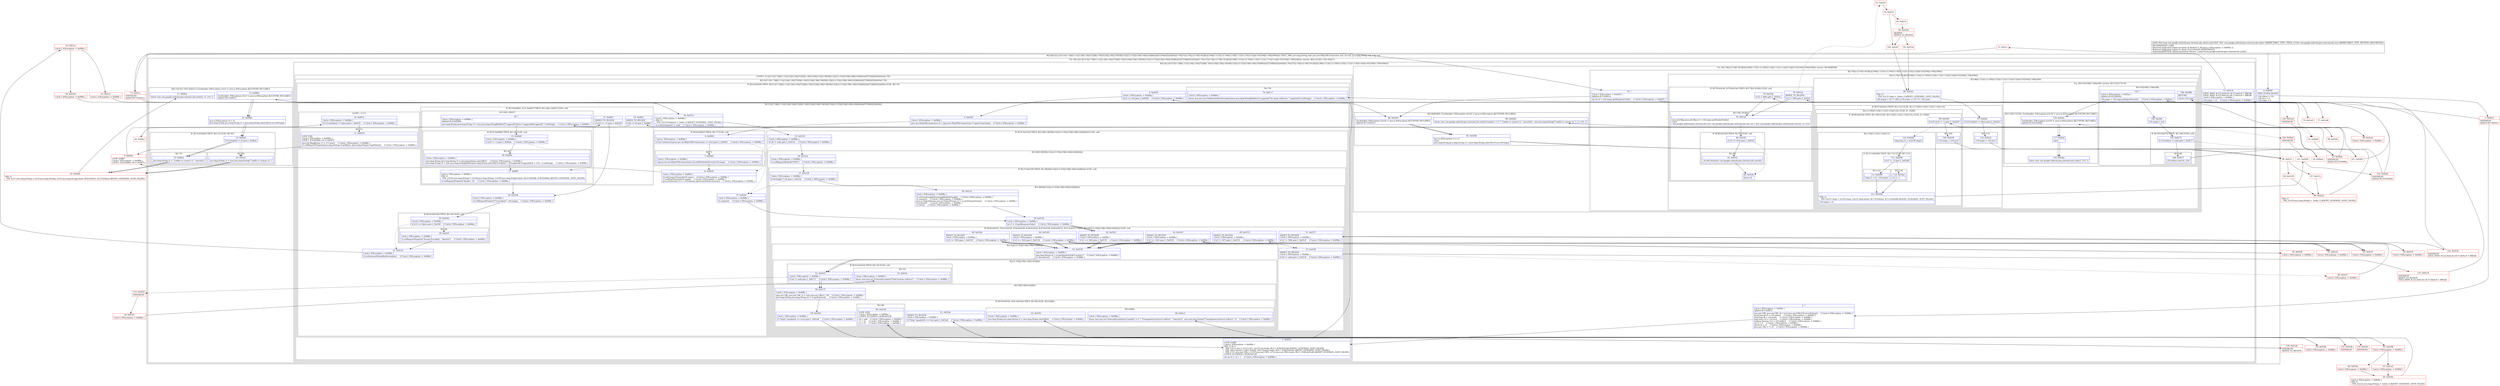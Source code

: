 digraph "CFG forcom.google.android.gms.internal.ads.zzbew.zza(Lcom\/google\/android\/gms\/internal\/ads\/zzry;)J" {
subgraph cluster_Region_1712617017 {
label = "R(2:0|(4:2|(2:3|(15:5|(1:7)|8|(1:11)|(3:24|(1:26)|27)|28|(1:30)|31|34|(2:36|(3:38|39|(2:52|(2:(1:55)|(2:58|(1:68)(2:62|66))))))|57|39|(0)|52|(0)(0))(1:70))|71|(2:74|(2:(3:79|(1:81)|82)|(3:96|(1:115)(1:(1:100)(3:110|(1:112)(1:114)|113))|(4:103|104|(1:106)|108)))))) | DECL_VAR: java.lang.String null, java.net.HttpURLConnection null, int null, java.lang.String null, long null\l";
node [shape=record,color=blue];
Node_0 [shape=record,label="{0\:\ 0x0000|MTH_ENTER_BLOCK\l|r18.zzbmo = r19\lr18.zzce = 0\lr18.zzapy = 0\l}"];
subgraph cluster_TryCatchRegion_1451976953 {
label = "Try: R(4:2|(2:3|(15:5|(1:7)|8|(1:11)|(3:24|(1:26)|27)|28|(1:30)|31|34|(2:36|(3:38|39|(2:52|(2:(1:55)|(2:58|(1:68)(2:62|66))))))|57|39|(0)|52|(0)(0))(1:70))|71|(2:74|(2:(3:79|(1:81)|82)|(3:96|(1:115)(1:(1:100)(3:110|(1:112)(1:114)|113))|(4:103|104|(1:106)|108))))) catches: R(4:12|13|(1:15)(1:83)|17)";
node [shape=record,color=blue];
subgraph cluster_Region_1827961159 {
label = "R(4:2|(2:3|(15:5|(1:7)|8|(1:11)|(3:24|(1:26)|27)|28|(1:30)|31|34|(2:36|(3:38|39|(2:52|(2:(1:55)|(2:58|(1:68)(2:62|66))))))|57|39|(0)|52|(0)(0))(1:70))|71|(2:74|(2:(3:79|(1:81)|82)|(3:96|(1:115)(1:(1:100)(3:110|(1:112)(1:114)|113))|(4:103|104|(1:106)|108)))))";
node [shape=record,color=blue];
Node_2 [shape=record,label="{2\:\ ?|Catch:\{ IOException \-\> 0x008a \}\lSplitter:B:1:0x0012\l|java.net.URL java.net.URL r4 = new java.net.URL(r19.uri.toString())     \/\/ Catch:\{ IOException \-\> 0x008a \}\lbyte[] byte[] r3 = r19.zzbmd     \/\/ Catch:\{ IOException \-\> 0x008a \}\llong long r8 = r19.zzahv     \/\/ Catch:\{ IOException \-\> 0x008a \}\llong long r10 = r19.zzcd     \/\/ Catch:\{ IOException \-\> 0x008a \}\lboolean boolean r12 = r19.zzbk(1)     \/\/ Catch:\{ IOException \-\> 0x008a \}\lint r2 = 0     \/\/ Catch:\{ IOException \-\> 0x008a \}\lbyte[] r6 = r3     \/\/ Catch:\{ IOException \-\> 0x008a \}\ljava.net.URL r7 = r4     \/\/ Catch:\{ IOException \-\> 0x008a \}\l}"];
subgraph cluster_LoopRegion_228921146 {
label = "LOOP:0: (2:3|(15:5|(1:7)|8|(1:11)|(3:24|(1:26)|27)|28|(1:30)|31|34|(2:36|(3:38|39|(2:52|(2:(1:55)|(2:58|(1:68)(2:62|66))))))|57|39|(0)|52|(0)(0))(1:70))";
node [shape=record,color=blue];
subgraph cluster_Region_107812066 {
label = "R(2:3|(15:5|(1:7)|8|(1:11)|(3:24|(1:26)|27)|28|(1:30)|31|34|(2:36|(3:38|39|(2:52|(2:(1:55)|(2:58|(1:68)(2:62|66))))))|57|39|(0)|52|(0)(0))(1:70))";
node [shape=record,color=blue];
Node_3 [shape=record,label="{3\:\ 0x0035|LOOP_START\lCatch:\{ IOException \-\> 0x008a \}\lPHI: r2 r6 r7 \l  PHI: (r2v13 int) = (r2v12 int), (r2v19 int) binds: [B:2:?, B:68:0x01a8] A[DONT_GENERATE, DONT_INLINE]\l  PHI: (r6v2 byte[]) = (r6v1 byte[]), (r6v5 byte[]) binds: [B:2:?, B:68:0x01a8] A[DONT_GENERATE, DONT_INLINE]\l  PHI: (r7v1 java.net.URL) = (r7v0 java.net.URL), (r7v2 java.net.URL) binds: [B:2:?, B:68:0x01a8] A[DONT_GENERATE, DONT_INLINE]\lLOOP:0: B:3:0x0035\-\>B:68:0x01a8\l|int int r5 = r2 + 1     \/\/ Catch:\{ IOException \-\> 0x008a \}\l}"];
subgraph cluster_IfRegion_363331982 {
label = "IF [B:4:0x0039] THEN: R(15:5|(1:7)|8|(1:11)|(3:24|(1:26)|27)|28|(1:30)|31|34|(2:36|(3:38|39|(2:52|(2:(1:55)|(2:58|(1:68)(2:62|66))))))|57|39|(0)|52|(0)(0)) ELSE: R(1:70)";
node [shape=record,color=blue];
Node_4 [shape=record,label="{4\:\ 0x0039|Catch:\{ IOException \-\> 0x008a \}\l|if (r2 \<= 20) goto L_0x003b     \/\/ Catch:\{ IOException \-\> 0x008a \}\l}"];
subgraph cluster_Region_1679779601 {
label = "R(15:5|(1:7)|8|(1:11)|(3:24|(1:26)|27)|28|(1:30)|31|34|(2:36|(3:38|39|(2:52|(2:(1:55)|(2:58|(1:68)(2:62|66))))))|57|39|(0)|52|(0)(0))";
node [shape=record,color=blue];
Node_5 [shape=record,label="{5\:\ 0x003b|Catch:\{ IOException \-\> 0x008a \}\l|java.net.HttpURLConnection r2 = (java.net.HttpURLConnection) r7.openConnection()     \/\/ Catch:\{ IOException \-\> 0x008a \}\l}"];
subgraph cluster_IfRegion_983341529 {
label = "IF [B:6:0x0043] THEN: R(1:7) ELSE: null";
node [shape=record,color=blue];
Node_6 [shape=record,label="{6\:\ 0x0043|Catch:\{ IOException \-\> 0x008a \}\l|if ((r2 instanceof javax.net.ssl.HttpsURLConnection) == true) goto L_0x0045     \/\/ Catch:\{ IOException \-\> 0x008a \}\l}"];
subgraph cluster_Region_532931571 {
label = "R(1:7)";
node [shape=record,color=blue];
Node_7 [shape=record,label="{7\:\ 0x0045|Catch:\{ IOException \-\> 0x008a \}\l|((javax.net.ssl.HttpsURLConnection) r2).setSSLSocketFactory(r18.zzegn)     \/\/ Catch:\{ IOException \-\> 0x008a \}\l}"];
}
}
Node_8 [shape=record,label="{8\:\ 0x0050|Catch:\{ IOException \-\> 0x008a \}\l|r2.setConnectTimeout(r18.zzapo)     \/\/ Catch:\{ IOException \-\> 0x008a \}\lr2.setReadTimeout(r18.zzapp)     \/\/ Catch:\{ IOException \-\> 0x008a \}\ljava.util.Iterator r13 = r18.zzbmm.zzjw().entrySet().iterator()     \/\/ Catch:\{ IOException \-\> 0x008a \}\l}"];
subgraph cluster_LoopRegion_840913684 {
label = "LOOP:1: (1:11)";
node [shape=record,color=blue];
Node_10 [shape=record,label="{10\:\ 0x0072|Catch:\{ IOException \-\> 0x008a \}\l|if (r13.hasNext() != false) goto L_0x0074     \/\/ Catch:\{ IOException \-\> 0x008a \}\l}"];
subgraph cluster_Region_398567462 {
label = "R(1:11)";
node [shape=record,color=blue];
Node_11 [shape=record,label="{11\:\ 0x0074|LOOP_END\lCatch:\{ IOException \-\> 0x008a \}\lLOOP:1: B:9:0x006e\-\>B:11:0x0074\l|java.util.Map$Entry r3 = r13.next()     \/\/ Catch:\{ IOException \-\> 0x008a \}\lr2.setRequestProperty((java.lang.String) r3.getKey(), (java.lang.String) r3.getValue())     \/\/ Catch:\{ IOException \-\> 0x008a \}\l}"];
}
}
subgraph cluster_IfRegion_538440441 {
label = "IF [B:19:0x00b1, B:21:0x00b7] THEN: R(3:24|(1:26)|27) ELSE: null";
node [shape=record,color=blue];
Node_19 [shape=record,label="{19\:\ 0x00b1|ADDED_TO_REGION\l|if (r8 == 0) goto L_0x00b3\l}"];
Node_21 [shape=record,label="{21\:\ 0x00b7|ADDED_TO_REGION\l|if (r10 == \-1) goto L_0x0104\l}"];
subgraph cluster_Region_1258006818 {
label = "R(3:24|(1:26)|27)";
node [shape=record,color=blue];
Node_24 [shape=record,label="{24\:\ ?|Catch:\{ IOException \-\> 0x008a \}\lSplitter:B:23:0x00bb\l|java.lang.String java.lang.String r3 = new java.lang.StringBuilder(27).append(\"bytes=\").append(r8).append(\"\-\").toString()     \/\/ Catch:\{ IOException \-\> 0x008a \}\l}"];
subgraph cluster_IfRegion_1506366434 {
label = "IF [B:25:0x00d8] THEN: R(1:26) ELSE: null";
node [shape=record,color=blue];
Node_25 [shape=record,label="{25\:\ 0x00d8|Catch:\{ IOException \-\> 0x008a \}\l|if (r10 != \-1) goto L_0x00da     \/\/ Catch:\{ IOException \-\> 0x008a \}\l}"];
subgraph cluster_Region_381173299 {
label = "R(1:26)";
node [shape=record,color=blue];
Node_26 [shape=record,label="{26\:\ 0x00da|Catch:\{ IOException \-\> 0x008a \}\l|java.lang.String java.lang.String r3 = java.lang.String.valueOf(r3)     \/\/ Catch:\{ IOException \-\> 0x008a \}\ljava.lang.String r3 = new java.lang.StringBuilder(java.lang.String.valueOf(r3).length() + 20).append(r3).append((r8 + r10) \- 1).toString()     \/\/ Catch:\{ IOException \-\> 0x008a \}\l}"];
}
}
Node_27 [shape=record,label="{27\:\ 0x00ff|Catch:\{ IOException \-\> 0x008a \}\lPHI: r3 \l  PHI: (r3v45 java.lang.String) = (r3v44 java.lang.String), (r3v49 java.lang.String) binds: [B:25:0x00d8, B:26:0x00da] A[DONT_GENERATE, DONT_INLINE]\l|r2.setRequestProperty(\"Range\", r3)     \/\/ Catch:\{ IOException \-\> 0x008a \}\l}"];
}
}
Node_28 [shape=record,label="{28\:\ 0x0104|Catch:\{ IOException \-\> 0x008a \}\l|r2.setRequestProperty(\"User\-Agent\", r18.zzapq)     \/\/ Catch:\{ IOException \-\> 0x008a \}\l}"];
subgraph cluster_IfRegion_1188491800 {
label = "IF [B:29:0x010d] THEN: R(1:30) ELSE: null";
node [shape=record,color=blue];
Node_29 [shape=record,label="{29\:\ 0x010d|Catch:\{ IOException \-\> 0x008a \}\l|if (r12 == false) goto L_0x010f     \/\/ Catch:\{ IOException \-\> 0x008a \}\l}"];
subgraph cluster_Region_2002183435 {
label = "R(1:30)";
node [shape=record,color=blue];
Node_30 [shape=record,label="{30\:\ 0x010f|Catch:\{ IOException \-\> 0x008a \}\l|r2.setRequestProperty(\"Accept\-Encoding\", \"identity\")     \/\/ Catch:\{ IOException \-\> 0x008a \}\l}"];
}
}
Node_31 [shape=record,label="{31\:\ 0x0116|Catch:\{ IOException \-\> 0x008a \}\l|r2.setInstanceFollowRedirects(false)     \/\/ Catch:\{ IOException \-\> 0x008a \}\l}"];
Node_34 [shape=record,label="{34\:\ 0x011d|Catch:\{ IOException \-\> 0x008a \}\lPHI: r3 \l  PHI: (r3v19 boolean) =  binds: [] A[DONT_GENERATE, DONT_INLINE]\l|r2.setDoOutput(r6 != null)     \/\/ Catch:\{ IOException \-\> 0x008a \}\l}"];
subgraph cluster_IfRegion_707308530 {
label = "IF [B:35:0x0120] THEN: R(2:36|(3:38|39|(2:52|(2:(1:55)|(2:58|(1:68)(2:62|66)))))) ELSE: null";
node [shape=record,color=blue];
Node_35 [shape=record,label="{35\:\ 0x0120|Catch:\{ IOException \-\> 0x008a \}\l|if (r6 != null) goto L_0x0122     \/\/ Catch:\{ IOException \-\> 0x008a \}\l}"];
subgraph cluster_Region_702212201 {
label = "R(2:36|(3:38|39|(2:52|(2:(1:55)|(2:58|(1:68)(2:62|66))))))";
node [shape=record,color=blue];
Node_36 [shape=record,label="{36\:\ 0x0122|Catch:\{ IOException \-\> 0x008a \}\l|r2.setRequestMethod(\"POST\")     \/\/ Catch:\{ IOException \-\> 0x008a \}\l}"];
subgraph cluster_IfRegion_1150054481 {
label = "IF [B:37:0x0128] THEN: R(3:38|39|(2:52|(2:(1:55)|(2:58|(1:68)(2:62|66))))) ELSE: null";
node [shape=record,color=blue];
Node_37 [shape=record,label="{37\:\ 0x0128|Catch:\{ IOException \-\> 0x008a \}\l|if (r6.length != 0) goto L_0x012a     \/\/ Catch:\{ IOException \-\> 0x008a \}\l}"];
subgraph cluster_Region_301841727 {
label = "R(3:38|39|(2:52|(2:(1:55)|(2:58|(1:68)(2:62|66)))))";
node [shape=record,color=blue];
Node_38 [shape=record,label="{38\:\ 0x012a|Catch:\{ IOException \-\> 0x008a \}\l|r2.setFixedLengthStreamingMode(r6.length)     \/\/ Catch:\{ IOException \-\> 0x008a \}\lr2.connect()     \/\/ Catch:\{ IOException \-\> 0x008a \}\ljava.io.OutputStream java.io.OutputStream r3 = r2.getOutputStream()     \/\/ Catch:\{ IOException \-\> 0x008a \}\lr3.write(r6)     \/\/ Catch:\{ IOException \-\> 0x008a \}\lr3.close()     \/\/ Catch:\{ IOException \-\> 0x008a \}\l}"];
Node_39 [shape=record,label="{39\:\ 0x013b|Catch:\{ IOException \-\> 0x008a \}\l|int r3 = r2.getResponseCode()     \/\/ Catch:\{ IOException \-\> 0x008a \}\l}"];
subgraph cluster_IfRegion_239433726 {
label = "IF [B:40:0x0141, B:42:0x0145, B:44:0x0149, B:46:0x014d, B:47:0x014f, B:49:0x0153, B:51:0x0157] THEN: R(2:52|(2:(1:55)|(2:58|(1:68)(2:62|66)))) ELSE: null";
node [shape=record,color=blue];
Node_40 [shape=record,label="{40\:\ 0x0141|ADDED_TO_REGION\lCatch:\{ IOException \-\> 0x008a \}\l|if (r3 == 300) goto L_0x0159     \/\/ Catch:\{ IOException \-\> 0x008a \}\l}"];
Node_42 [shape=record,label="{42\:\ 0x0145|ADDED_TO_REGION\lCatch:\{ IOException \-\> 0x008a \}\l|if (r3 == 301) goto L_0x0159     \/\/ Catch:\{ IOException \-\> 0x008a \}\l}"];
Node_44 [shape=record,label="{44\:\ 0x0149|ADDED_TO_REGION\lCatch:\{ IOException \-\> 0x008a \}\l|if (r3 == 302) goto L_0x0159     \/\/ Catch:\{ IOException \-\> 0x008a \}\l}"];
Node_46 [shape=record,label="{46\:\ 0x014d|ADDED_TO_REGION\lCatch:\{ IOException \-\> 0x008a \}\l|if (r3 == 303) goto L_0x0159     \/\/ Catch:\{ IOException \-\> 0x008a \}\l}"];
Node_47 [shape=record,label="{47\:\ 0x014f|ADDED_TO_REGION\lCatch:\{ IOException \-\> 0x008a \}\l|if (r6 != null) goto L_0x01c8     \/\/ Catch:\{ IOException \-\> 0x008a \}\l}"];
Node_49 [shape=record,label="{49\:\ 0x0153|ADDED_TO_REGION\lCatch:\{ IOException \-\> 0x008a \}\l|if (r3 != 307) goto L_0x0155     \/\/ Catch:\{ IOException \-\> 0x008a \}\l}"];
Node_51 [shape=record,label="{51\:\ 0x0157|ADDED_TO_REGION\lCatch:\{ IOException \-\> 0x008a \}\l|if (r3 != 308) goto L_0x01c8     \/\/ Catch:\{ IOException \-\> 0x008a \}\l}"];
subgraph cluster_Region_696670938 {
label = "R(2:52|(2:(1:55)|(2:58|(1:68)(2:62|66))))";
node [shape=record,color=blue];
Node_52 [shape=record,label="{52\:\ 0x0159|Catch:\{ IOException \-\> 0x008a \}\l|java.lang.String r4 = r2.getHeaderField(\"Location\")     \/\/ Catch:\{ IOException \-\> 0x008a \}\lr2.disconnect()     \/\/ Catch:\{ IOException \-\> 0x008a \}\l}"];
subgraph cluster_Region_2013220560 {
label = "R(2:(1:55)|(2:58|(1:68)(2:62|66)))";
node [shape=record,color=blue];
subgraph cluster_IfRegion_1940030081 {
label = "IF [B:53:0x0163] THEN: R(1:55) ELSE: null";
node [shape=record,color=blue];
Node_53 [shape=record,label="{53\:\ 0x0163|Catch:\{ IOException \-\> 0x008a \}\l|if (r4 != null) goto L_0x0173     \/\/ Catch:\{ IOException \-\> 0x008a \}\l}"];
subgraph cluster_Region_2059283574 {
label = "R(1:55)";
node [shape=record,color=blue];
Node_55 [shape=record,label="{55\:\ 0x016c|Catch:\{ IOException \-\> 0x008a \}\l|throw new java.net.ProtocolException(\"Null location redirect\")     \/\/ Catch:\{ IOException \-\> 0x008a \}\l}"];
}
}
subgraph cluster_Region_1641884415 {
label = "R(2:58|(1:68)(2:62|66))";
node [shape=record,color=blue];
Node_58 [shape=record,label="{58\:\ 0x0173|Catch:\{ IOException \-\> 0x008a \}\l|java.net.URL java.net.URL r2 = new java.net.URL(r7, r4)     \/\/ Catch:\{ IOException \-\> 0x008a \}\ljava.lang.String java.lang.String r4 = r2.getProtocol()     \/\/ Catch:\{ IOException \-\> 0x008a \}\l}"];
subgraph cluster_IfRegion_370044612 {
label = "IF [B:59:0x0182, B:61:0x018a] THEN: R(1:68) ELSE: R(2:62|66)";
node [shape=record,color=blue];
Node_59 [shape=record,label="{59\:\ 0x0182|Catch:\{ IOException \-\> 0x008a \}\l|if (\"https\".equals(r4) == true) goto L_0x01a8     \/\/ Catch:\{ IOException \-\> 0x008a \}\l}"];
Node_61 [shape=record,label="{61\:\ 0x018a|ADDED_TO_REGION\lCatch:\{ IOException \-\> 0x008a \}\l|if (\"http\".equals(r4) == true) goto L_0x01a8     \/\/ Catch:\{ IOException \-\> 0x008a \}\l}"];
subgraph cluster_Region_1366552921 {
label = "R(1:68)";
node [shape=record,color=blue];
Node_68 [shape=record,label="{68\:\ 0x01a8|LOOP_END\lCatch:\{ IOException \-\> 0x008a \}\lLOOP:0: B:3:0x0035\-\>B:68:0x01a8\l|r6 = null     \/\/ Catch:\{ IOException \-\> 0x008a \}\lr7 = r2     \/\/ Catch:\{ IOException \-\> 0x008a \}\lr2 = r5     \/\/ Catch:\{ IOException \-\> 0x008a \}\l}"];
}
subgraph cluster_Region_1207549366 {
label = "R(2:62|66)";
node [shape=record,color=blue];
Node_62 [shape=record,label="{62\:\ 0x018c|Catch:\{ IOException \-\> 0x008a \}\l|java.lang.String java.lang.String r2 = java.lang.String.valueOf(r4)     \/\/ Catch:\{ IOException \-\> 0x008a \}\l}"];
Node_66 [shape=record,label="{66\:\ 0x01a1|Catch:\{ IOException \-\> 0x008a \}\l|throw new java.net.ProtocolException(r2.length() != 0 ? \"Unsupported protocol redirect: \".concat(r2) : new java.lang.String(\"Unsupported protocol redirect: \"))     \/\/ Catch:\{ IOException \-\> 0x008a \}\l}"];
}
}
}
}
}
}
}
}
}
}
Node_57 [shape=record,label="{57\:\ 0x016f|Catch:\{ IOException \-\> 0x008a \}\l|r2.connect()     \/\/ Catch:\{ IOException \-\> 0x008a \}\l}"];
Node_39 [shape=record,label="{39\:\ 0x013b|Catch:\{ IOException \-\> 0x008a \}\l|int r3 = r2.getResponseCode()     \/\/ Catch:\{ IOException \-\> 0x008a \}\l}"];
subgraph cluster_IfRegion_857491284 {
label = "IF [B:40:0x0141, B:42:0x0145, B:44:0x0149, B:46:0x014d] THEN: R(0) ELSE: null";
node [shape=record,color=blue];
Node_40 [shape=record,label="{40\:\ 0x0141|ADDED_TO_REGION\lCatch:\{ IOException \-\> 0x008a \}\l|if (r3 == 300) goto L_0x0159     \/\/ Catch:\{ IOException \-\> 0x008a \}\l}"];
Node_42 [shape=record,label="{42\:\ 0x0145|ADDED_TO_REGION\lCatch:\{ IOException \-\> 0x008a \}\l|if (r3 == 301) goto L_0x0159     \/\/ Catch:\{ IOException \-\> 0x008a \}\l}"];
Node_44 [shape=record,label="{44\:\ 0x0149|ADDED_TO_REGION\lCatch:\{ IOException \-\> 0x008a \}\l|if (r3 == 302) goto L_0x0159     \/\/ Catch:\{ IOException \-\> 0x008a \}\l}"];
Node_46 [shape=record,label="{46\:\ 0x014d|ADDED_TO_REGION\lCatch:\{ IOException \-\> 0x008a \}\l|if (r3 == 303) goto L_0x0159     \/\/ Catch:\{ IOException \-\> 0x008a \}\l}"];
subgraph cluster_Region_1606889668 {
label = "R(0)";
node [shape=record,color=blue];
}
}
Node_52 [shape=record,label="{52\:\ 0x0159|Catch:\{ IOException \-\> 0x008a \}\l|java.lang.String r4 = r2.getHeaderField(\"Location\")     \/\/ Catch:\{ IOException \-\> 0x008a \}\lr2.disconnect()     \/\/ Catch:\{ IOException \-\> 0x008a \}\l}"];
subgraph cluster_IfRegion_222668092 {
label = "IF [B:53:0x0163] THEN: R(0) ELSE: R(0)";
node [shape=record,color=blue];
Node_53 [shape=record,label="{53\:\ 0x0163|Catch:\{ IOException \-\> 0x008a \}\l|if (r4 != null) goto L_0x0173     \/\/ Catch:\{ IOException \-\> 0x008a \}\l}"];
subgraph cluster_Region_394809307 {
label = "R(0)";
node [shape=record,color=blue];
}
subgraph cluster_Region_445389364 {
label = "R(0)";
node [shape=record,color=blue];
}
}
}
subgraph cluster_Region_1182060653 {
label = "R(1:70)";
node [shape=record,color=blue];
Node_70 [shape=record,label="{70\:\ 0x01c7|Catch:\{ IOException \-\> 0x008a \}\l|throw new java.net.NoRouteToHostException(new java.lang.StringBuilder(31).append(\"Too many redirects: \").append(r5).toString())     \/\/ Catch:\{ IOException \-\> 0x008a \}\l}"];
}
}
}
}
Node_71 [shape=record,label="{71\:\ 0x01c8|EDGE_INSN: B:121:0x01c8\-\>B:71:0x01c8 ?: BREAK  \lEDGE_INSN: B:122:0x01c8\-\>B:71:0x01c8 ?: BREAK  \lCatch:\{ IOException \-\> 0x008a \}\l|r18.zzapu = r2     \/\/ Catch:\{ IOException \-\> 0x008a \}\l}"];
subgraph cluster_TryCatchRegion_291133583 {
label = "Try: R(2:74|(2:(3:79|(1:81)|82)|(3:96|(1:115)(1:(1:100)(3:110|(1:112)(1:114)|113))|(4:103|104|(1:106)|108)))) catches: R(3:84|85|89)";
node [shape=record,color=blue];
subgraph cluster_Region_6599726 {
label = "R(2:74|(2:(3:79|(1:81)|82)|(3:96|(1:115)(1:(1:100)(3:110|(1:112)(1:114)|113))|(4:103|104|(1:106)|108))))";
node [shape=record,color=blue];
Node_74 [shape=record,label="{74\:\ ?|Catch:\{ IOException \-\> 0x0203 \}\lSplitter:B:73:0x01ce\l|int int r2 = r18.zzapu.getResponseCode()     \/\/ Catch:\{ IOException \-\> 0x0203 \}\l}"];
subgraph cluster_Region_2004683632 {
label = "R(2:(3:79|(1:81)|82)|(3:96|(1:115)(1:(1:100)(3:110|(1:112)(1:114)|113))|(4:103|104|(1:106)|108)))";
node [shape=record,color=blue];
subgraph cluster_IfRegion_1710850728 {
label = "IF [B:76:0x01d6, B:78:0x01da] THEN: R(3:79|(1:81)|82) ELSE: null";
node [shape=record,color=blue];
Node_76 [shape=record,label="{76\:\ 0x01d6|if (r2 \< 200) goto L_0x01dc\l}"];
Node_78 [shape=record,label="{78\:\ 0x01da|ADDED_TO_REGION\l|if (r2 \> 299) goto L_0x01dc\l}"];
subgraph cluster_Region_1869055916 {
label = "R(3:79|(1:81)|82)";
node [shape=record,color=blue];
Node_79 [shape=record,label="{79\:\ 0x01dc|java.util.Map java.util.Map r3 = r18.zzapu.getHeaderFields()\lzzjv()\lcom.google.android.gms.internal.ads.zzsc com.google.android.gms.internal.ads.zzsc r4 = new com.google.android.gms.internal.ads.zzsc(r2, r3, r19)\l}"];
subgraph cluster_IfRegion_190968219 {
label = "IF [B:80:0x01f0] THEN: R(1:81) ELSE: null";
node [shape=record,color=blue];
Node_80 [shape=record,label="{80\:\ 0x01f0|if (r2 == 416) goto L_0x01f2\l}"];
subgraph cluster_Region_121952935 {
label = "R(1:81)";
node [shape=record,color=blue];
Node_81 [shape=record,label="{81\:\ 0x01f2|r4.initCause(new com.google.android.gms.internal.ads.zzrx(0))\l}"];
}
}
Node_82 [shape=record,label="{82\:\ 0x01fb|throw r4\l}"];
}
}
subgraph cluster_Region_780263709 {
label = "R(3:96|(1:115)(1:(1:100)(3:110|(1:112)(1:114)|113))|(4:103|104|(1:106)|108))";
node [shape=record,color=blue];
Node_96 [shape=record,label="{96\:\ 0x0241|PHI: r2 \l  PHI: (r2v35 long) =  binds: [] A[DONT_GENERATE, DONT_INLINE]\l|r18.zzapw = (r2 != 200 \|\| r19.zzahv == 0) ? 0 : r19.zzahv\l}"];
subgraph cluster_IfRegion_576611539 {
label = "IF [B:97:0x024c] THEN: R(1:115) ELSE: R(1:(1:100)(3:110|(1:112)(1:114)|113))";
node [shape=record,color=blue];
Node_97 [shape=record,label="{97\:\ 0x024c|if (r19.zzbk(1) != false) goto L_0x02a5\l}"];
subgraph cluster_Region_1484363542 {
label = "R(1:115)";
node [shape=record,color=blue];
Node_115 [shape=record,label="{115\:\ 0x02a5|r18.zzapx = r19.zzcd\l}"];
}
subgraph cluster_Region_455357110 {
label = "R(1:(1:100)(3:110|(1:112)(1:114)|113)) | ELSE_IF_CHAIN\l";
node [shape=record,color=blue];
subgraph cluster_IfRegion_77437993 {
label = "IF [B:99:0x0256] THEN: R(1:100) ELSE: R(3:110|(1:112)(1:114)|113) | ELSE_IF_CHAIN\l";
node [shape=record,color=blue];
Node_99 [shape=record,label="{99\:\ 0x0256|if (r19.zzcd != \-1) goto L_0x0258\l}"];
subgraph cluster_Region_1437862037 {
label = "R(1:100)";
node [shape=record,color=blue];
Node_100 [shape=record,label="{100\:\ 0x0258|r18.zzapx = r19.zzcd\l}"];
}
subgraph cluster_Region_1414362884 {
label = "R(3:110|(1:112)(1:114)|113)";
node [shape=record,color=blue];
Node_110 [shape=record,label="{110\:\ 0x028a|long long r2 = zzc(r18.zzapu)\l}"];
subgraph cluster_IfRegion_1344579903 {
label = "IF [B:111:0x0296] THEN: R(1:112) ELSE: R(1:114)";
node [shape=record,color=blue];
Node_111 [shape=record,label="{111\:\ 0x0296|if (r2 != \-1) goto L_0x0298\l}"];
subgraph cluster_Region_1896620847 {
label = "R(1:112)";
node [shape=record,color=blue];
Node_112 [shape=record,label="{112\:\ 0x0298|long r2 = r2 \- r18.zzapw\l}"];
}
subgraph cluster_Region_1346129483 {
label = "R(1:114)";
node [shape=record,color=blue];
Node_114 [shape=record,label="{114\:\ 0x02a2|r2 = \-1\l}"];
}
}
Node_113 [shape=record,label="{113\:\ 0x029d|PHI: r2 \l  PHI: (r2v51 long) = (r2v50 long), (r2v52 long) binds: [B:114:0x02a2, B:112:0x0298] A[DONT_GENERATE, DONT_INLINE]\l|r18.zzapx = r2\l}"];
}
}
}
}
subgraph cluster_TryCatchRegion_1096938514 {
label = "Try: R(4:103|104|(1:106)|108) catches: R(3:116|117|118)";
node [shape=record,color=blue];
subgraph cluster_Region_2078990090 {
label = "R(4:103|104|(1:106)|108)";
node [shape=record,color=blue];
Node_103 [shape=record,label="{103\:\ ?|Catch:\{ IOException \-\> 0x02ae \}\lSplitter:B:102:0x0262\l|r18.zzapv = r18.zzapu.getInputStream()     \/\/ Catch:\{ IOException \-\> 0x02ae \}\l}"];
Node_104 [shape=record,label="{104\:\ 0x026c|r18.zzapd = true\l}"];
subgraph cluster_IfRegion_335440010 {
label = "IF [B:105:0x0275] THEN: R(1:106) ELSE: null";
node [shape=record,color=blue];
Node_105 [shape=record,label="{105\:\ 0x0275|if (r18.zzbmn != null) goto L_0x0277\l}"];
subgraph cluster_Region_1719347904 {
label = "R(1:106)";
node [shape=record,color=blue];
Node_106 [shape=record,label="{106\:\ 0x0277|r18.zzbmn.zza(r18, r19)\l}"];
}
}
Node_108 [shape=record,label="{108\:\ 0x0286|RETURN\l|return r18.zzapx\l}"];
}
subgraph cluster_Region_678728569 {
label = "R(3:116|117|118) | ExcHandler: IOException (r2v39 'e' java.io.IOException A[CUSTOM_DECLARE])\l";
node [shape=record,color=blue];
Node_116 [shape=record,label="{116\:\ 0x02ae|ExcHandler: IOException (r2v39 'e' java.io.IOException A[CUSTOM_DECLARE])\lSplitter:B:102:0x0262\l}"];
Node_117 [shape=record,label="{117\:\ 0x02af|zzjv()\l}"];
Node_118 [shape=record,label="{118\:\ 0x02ba|throw new com.google.android.gms.internal.ads.zzsb(r2, r19, 1)\l}"];
}
}
}
}
}
subgraph cluster_Region_547916098 {
label = "R(3:84|85|89) | ExcHandler: IOException (r2v24 'e' java.io.IOException A[CUSTOM_DECLARE])\l";
node [shape=record,color=blue];
Node_84 [shape=record,label="{84\:\ 0x0203|ExcHandler: IOException (r2v24 'e' java.io.IOException A[CUSTOM_DECLARE])\lSplitter:B:73:0x01ce\l}"];
Node_85 [shape=record,label="{85\:\ 0x0204|java.io.IOException r3 = r2\lzzjv()\ljava.lang.String java.lang.String r2 = java.lang.String.valueOf(r19.uri.toString())\l}"];
Node_89 [shape=record,label="{89\:\ 0x0228|throw new com.google.android.gms.internal.ads.zzsb(r2.length() != 0 ? \"Unable to connect to \".concat(r2) : new java.lang.String(\"Unable to connect to \"), r3, r19, 1)\l}"];
}
}
}
subgraph cluster_Region_1991877862 {
label = "R(4:12|13|(1:15)(1:83)|17) | ExcHandler: IOException (r2v2 'e' java.io.IOException A[CUSTOM_DECLARE])\l";
node [shape=record,color=blue];
Node_12 [shape=record,label="{12\:\ 0x008a|ExcHandler: IOException (r2v2 'e' java.io.IOException A[CUSTOM_DECLARE])\lSplitter:B:1:0x0012\l}"];
Node_13 [shape=record,label="{13\:\ 0x008b|java.io.IOException r3 = r2\ljava.lang.String java.lang.String r2 = java.lang.String.valueOf(r19.uri.toString())\l}"];
subgraph cluster_IfRegion_1470329241 {
label = "IF [B:14:0x00a0] THEN: R(1:15) ELSE: R(1:83)";
node [shape=record,color=blue];
Node_14 [shape=record,label="{14\:\ 0x00a0|if (r2.length() != 0) goto L_0x00a2\l}"];
subgraph cluster_Region_952785280 {
label = "R(1:15)";
node [shape=record,color=blue];
Node_15 [shape=record,label="{15\:\ 0x00a2|java.lang.String r2 = \"Unable to connect to \".concat(r2)\l}"];
}
subgraph cluster_Region_1464953311 {
label = "R(1:83)";
node [shape=record,color=blue];
Node_83 [shape=record,label="{83\:\ 0x01fc|java.lang.String r2 = new java.lang.String(\"Unable to connect to \")\l}"];
}
}
Node_17 [shape=record,label="{17\:\ 0x00ac|throw new com.google.android.gms.internal.ads.zzsb(r2, r3, r19, 1)\l}"];
}
}
}
subgraph cluster_Region_1991877862 {
label = "R(4:12|13|(1:15)(1:83)|17) | ExcHandler: IOException (r2v2 'e' java.io.IOException A[CUSTOM_DECLARE])\l";
node [shape=record,color=blue];
Node_12 [shape=record,label="{12\:\ 0x008a|ExcHandler: IOException (r2v2 'e' java.io.IOException A[CUSTOM_DECLARE])\lSplitter:B:1:0x0012\l}"];
Node_13 [shape=record,label="{13\:\ 0x008b|java.io.IOException r3 = r2\ljava.lang.String java.lang.String r2 = java.lang.String.valueOf(r19.uri.toString())\l}"];
subgraph cluster_IfRegion_1470329241 {
label = "IF [B:14:0x00a0] THEN: R(1:15) ELSE: R(1:83)";
node [shape=record,color=blue];
Node_14 [shape=record,label="{14\:\ 0x00a0|if (r2.length() != 0) goto L_0x00a2\l}"];
subgraph cluster_Region_952785280 {
label = "R(1:15)";
node [shape=record,color=blue];
Node_15 [shape=record,label="{15\:\ 0x00a2|java.lang.String r2 = \"Unable to connect to \".concat(r2)\l}"];
}
subgraph cluster_Region_1464953311 {
label = "R(1:83)";
node [shape=record,color=blue];
Node_83 [shape=record,label="{83\:\ 0x01fc|java.lang.String r2 = new java.lang.String(\"Unable to connect to \")\l}"];
}
}
Node_17 [shape=record,label="{17\:\ 0x00ac|throw new com.google.android.gms.internal.ads.zzsb(r2, r3, r19, 1)\l}"];
}
subgraph cluster_Region_547916098 {
label = "R(3:84|85|89) | ExcHandler: IOException (r2v24 'e' java.io.IOException A[CUSTOM_DECLARE])\l";
node [shape=record,color=blue];
Node_84 [shape=record,label="{84\:\ 0x0203|ExcHandler: IOException (r2v24 'e' java.io.IOException A[CUSTOM_DECLARE])\lSplitter:B:73:0x01ce\l}"];
Node_85 [shape=record,label="{85\:\ 0x0204|java.io.IOException r3 = r2\lzzjv()\ljava.lang.String java.lang.String r2 = java.lang.String.valueOf(r19.uri.toString())\l}"];
Node_89 [shape=record,label="{89\:\ 0x0228|throw new com.google.android.gms.internal.ads.zzsb(r2.length() != 0 ? \"Unable to connect to \".concat(r2) : new java.lang.String(\"Unable to connect to \"), r3, r19, 1)\l}"];
}
subgraph cluster_Region_678728569 {
label = "R(3:116|117|118) | ExcHandler: IOException (r2v39 'e' java.io.IOException A[CUSTOM_DECLARE])\l";
node [shape=record,color=blue];
Node_116 [shape=record,label="{116\:\ 0x02ae|ExcHandler: IOException (r2v39 'e' java.io.IOException A[CUSTOM_DECLARE])\lSplitter:B:102:0x0262\l}"];
Node_117 [shape=record,label="{117\:\ 0x02af|zzjv()\l}"];
Node_118 [shape=record,label="{118\:\ 0x02ba|throw new com.google.android.gms.internal.ads.zzsb(r2, r19, 1)\l}"];
}
Node_1 [shape=record,color=red,label="{1\:\ 0x0012|SYNTHETIC\lSplitter:B:1:0x0012\l}"];
Node_9 [shape=record,color=red,label="{9\:\ 0x006e|LOOP_START\lCatch:\{ IOException \-\> 0x008a \}\lLOOP:1: B:9:0x006e\-\>B:11:0x0074\l}"];
Node_16 [shape=record,color=red,label="{16\:\ 0x00a6|PHI: r2 \l  PHI: (r2v7 java.lang.String) = (r2v6 java.lang.String), (r2v8 java.lang.String) binds: [B:83:0x01fc, B:15:0x00a2] A[DONT_GENERATE, DONT_INLINE]\l}"];
Node_18 [shape=record,color=red,label="{18\:\ 0x00ad}"];
Node_20 [shape=record,color=red,label="{20\:\ 0x00b3}"];
Node_22 [shape=record,color=red,label="{22\:\ 0x00b9}"];
Node_23 [shape=record,color=red,label="{23\:\ 0x00bb|SYNTHETIC\lSplitter:B:23:0x00bb\l}"];
Node_32 [shape=record,color=red,label="{32\:\ 0x011a|Catch:\{ IOException \-\> 0x008a \}\l}"];
Node_33 [shape=record,color=red,label="{33\:\ 0x011c|Catch:\{ IOException \-\> 0x008a \}\l}"];
Node_41 [shape=record,color=red,label="{41\:\ 0x0143|Catch:\{ IOException \-\> 0x008a \}\l}"];
Node_43 [shape=record,color=red,label="{43\:\ 0x0147|Catch:\{ IOException \-\> 0x008a \}\l}"];
Node_45 [shape=record,color=red,label="{45\:\ 0x014b|Catch:\{ IOException \-\> 0x008a \}\l}"];
Node_48 [shape=record,color=red,label="{48\:\ 0x0151|Catch:\{ IOException \-\> 0x008a \}\l}"];
Node_50 [shape=record,color=red,label="{50\:\ 0x0155|Catch:\{ IOException \-\> 0x008a \}\l}"];
Node_54 [shape=record,color=red,label="{54\:\ 0x0165|Catch:\{ IOException \-\> 0x008a \}\l}"];
Node_56 [shape=record,color=red,label="{56\:\ 0x016d|Catch:\{ IOException \-\> 0x008a \}\l}"];
Node_60 [shape=record,color=red,label="{60\:\ 0x0184|Catch:\{ IOException \-\> 0x008a \}\l}"];
Node_63 [shape=record,color=red,label="{63\:\ 0x0198|Catch:\{ IOException \-\> 0x008a \}\l}"];
Node_64 [shape=record,color=red,label="{64\:\ 0x019a|Catch:\{ IOException \-\> 0x008a \}\l}"];
Node_65 [shape=record,color=red,label="{65\:\ 0x019e|Catch:\{ IOException \-\> 0x008a \}\lPHI: r2 \l  PHI: (r2v22 java.lang.String) =  binds: [] A[DONT_GENERATE, DONT_INLINE]\l}"];
Node_67 [shape=record,color=red,label="{67\:\ 0x01a2|Catch:\{ IOException \-\> 0x008a \}\l}"];
Node_69 [shape=record,color=red,label="{69\:\ 0x01ad|Catch:\{ IOException \-\> 0x008a \}\l}"];
Node_72 [shape=record,color=red,label="{72\:\ 0x01cc}"];
Node_73 [shape=record,color=red,label="{73\:\ 0x01ce|SYNTHETIC\lSplitter:B:73:0x01ce\l}"];
Node_75 [shape=record,color=red,label="{75\:\ 0x01d3}"];
Node_77 [shape=record,color=red,label="{77\:\ 0x01d8}"];
Node_86 [shape=record,color=red,label="{86\:\ 0x021c}"];
Node_87 [shape=record,color=red,label="{87\:\ 0x021e}"];
Node_88 [shape=record,color=red,label="{88\:\ 0x0222|PHI: r2 \l  PHI: (r2v29 java.lang.String) =  binds: [] A[DONT_GENERATE, DONT_INLINE]\l}"];
Node_90 [shape=record,color=red,label="{90\:\ 0x0229}"];
Node_91 [shape=record,color=red,label="{91\:\ 0x022f}"];
Node_92 [shape=record,color=red,label="{92\:\ 0x0231}"];
Node_93 [shape=record,color=red,label="{93\:\ 0x0233}"];
Node_94 [shape=record,color=red,label="{94\:\ 0x023b|REMOVE\lADDED_TO_REGION\l}"];
Node_95 [shape=record,color=red,label="{95\:\ 0x023d}"];
Node_98 [shape=record,color=red,label="{98\:\ 0x024e}"];
Node_101 [shape=record,color=red,label="{101\:\ 0x0260}"];
Node_102 [shape=record,color=red,label="{102\:\ 0x0262|SYNTHETIC\lSplitter:B:102:0x0262\l}"];
Node_107 [shape=record,color=red,label="{107\:\ 0x0282}"];
Node_109 [shape=record,color=red,label="{109\:\ 0x0287}"];
Node_119 [shape=record,color=red,label="{119\:\ 0x018c|SYNTHETIC\l}"];
Node_120 [shape=record,color=red,label="{120\:\ 0x01ad|SYNTHETIC\l}"];
Node_121 [shape=record,color=red,label="{121\:\ 0x01c8|SYNTHETIC\lADDED_TO_REGION\lEDGE_INSN: B:121:0x01c8\-\>B:71:0x01c8 ?: BREAK  \l}"];
Node_122 [shape=record,color=red,label="{122\:\ 0x01c8|SYNTHETIC\lEDGE_INSN: B:122:0x01c8\-\>B:71:0x01c8 ?: BREAK  \l}"];
Node_123 [shape=record,color=red,label="{123\:\ 0x0165|SYNTHETIC\l}"];
Node_124 [shape=record,color=red,label="{124\:\ 0x01a8|SYNTHETIC\lADDED_TO_REGION\l}"];
Node_125 [shape=record,color=red,label="{125\:\ 0x01a8|SYNTHETIC\l}"];
Node_126 [shape=record,color=red,label="{126\:\ 0x00ad|SYNTHETIC\l}"];
MethodNode[shape=record,label="{public final long com.google.android.gms.internal.ads.zzbew.zza((r18v0 'this' com.google.android.gms.internal.ads.zzbew A[IMMUTABLE_TYPE, THIS]), (r19v0 com.google.android.gms.internal.ads.zzry A[IMMUTABLE_TYPE, METHOD_ARGUMENT]))  | INCONSISTENT_CODE\lRemoved duplicated region for block: B:58:0x0173 A[Catch:\{ IOException \-\> 0x008a \}]\lRemoved duplicated region for block: B:123:0x0165 A[SYNTHETIC]\lAnnotation[SYSTEM, dalvik.annotation.Throws, \{value=[com.google.android.gms.internal.ads.zzsb]\}]\l}"];
MethodNode -> Node_0;
Node_0 -> Node_1;
Node_2 -> Node_3;
Node_3 -> Node_4;
Node_4 -> Node_5;
Node_4 -> Node_120[style=dashed];
Node_5 -> Node_6;
Node_6 -> Node_7;
Node_6 -> Node_8[style=dashed];
Node_7 -> Node_8;
Node_8 -> Node_9;
Node_10 -> Node_11;
Node_10 -> Node_126[style=dashed];
Node_11 -> Node_9;
Node_19 -> Node_20;
Node_19 -> Node_22[style=dashed];
Node_21 -> Node_22[style=dashed];
Node_21 -> Node_28;
Node_24 -> Node_25;
Node_25 -> Node_26;
Node_25 -> Node_27[style=dashed];
Node_26 -> Node_27;
Node_27 -> Node_28;
Node_28 -> Node_29;
Node_29 -> Node_30;
Node_29 -> Node_31[style=dashed];
Node_30 -> Node_31;
Node_31 -> Node_32;
Node_34 -> Node_35;
Node_35 -> Node_36;
Node_35 -> Node_57[style=dashed];
Node_36 -> Node_37;
Node_37 -> Node_38;
Node_37 -> Node_57[style=dashed];
Node_38 -> Node_39;
Node_39 -> Node_40;
Node_40 -> Node_41[style=dashed];
Node_40 -> Node_52;
Node_42 -> Node_43[style=dashed];
Node_42 -> Node_52;
Node_44 -> Node_45[style=dashed];
Node_44 -> Node_52;
Node_46 -> Node_47[style=dashed];
Node_46 -> Node_52;
Node_47 -> Node_48[style=dashed];
Node_47 -> Node_121;
Node_49 -> Node_50;
Node_49 -> Node_52[style=dashed];
Node_51 -> Node_52[style=dashed];
Node_51 -> Node_122;
Node_52 -> Node_53;
Node_53 -> Node_58;
Node_53 -> Node_123[style=dashed];
Node_58 -> Node_59;
Node_59 -> Node_60[style=dashed];
Node_59 -> Node_124;
Node_61 -> Node_119[style=dashed];
Node_61 -> Node_125;
Node_68 -> Node_3;
Node_62 -> Node_63;
Node_57 -> Node_39;
Node_39 -> Node_40;
Node_40 -> Node_41[style=dashed];
Node_40 -> Node_52;
Node_42 -> Node_43[style=dashed];
Node_42 -> Node_52;
Node_44 -> Node_45[style=dashed];
Node_44 -> Node_52;
Node_46 -> Node_47[style=dashed];
Node_46 -> Node_52;
Node_52 -> Node_53;
Node_53 -> Node_58;
Node_53 -> Node_123[style=dashed];
Node_71 -> Node_72;
Node_74 -> Node_75;
Node_74 -> Node_84;
Node_76 -> Node_77[style=dashed];
Node_76 -> Node_79;
Node_78 -> Node_79;
Node_78 -> Node_91[style=dashed];
Node_79 -> Node_80;
Node_80 -> Node_81;
Node_80 -> Node_82[style=dashed];
Node_81 -> Node_82;
Node_96 -> Node_97;
Node_97 -> Node_98[style=dashed];
Node_97 -> Node_115;
Node_115 -> Node_101;
Node_99 -> Node_100;
Node_99 -> Node_110[style=dashed];
Node_100 -> Node_101;
Node_110 -> Node_111;
Node_111 -> Node_112;
Node_111 -> Node_114[style=dashed];
Node_112 -> Node_113;
Node_114 -> Node_113;
Node_113 -> Node_101;
Node_103 -> Node_104;
Node_103 -> Node_116;
Node_104 -> Node_105;
Node_105 -> Node_106;
Node_105 -> Node_107[style=dashed];
Node_106 -> Node_107;
Node_116 -> Node_117;
Node_117 -> Node_118;
Node_84 -> Node_85;
Node_85 -> Node_86;
Node_12 -> Node_13;
Node_13 -> Node_14;
Node_14 -> Node_15;
Node_14 -> Node_83[style=dashed];
Node_15 -> Node_16;
Node_83 -> Node_16;
Node_12 -> Node_13;
Node_13 -> Node_14;
Node_14 -> Node_15;
Node_14 -> Node_83[style=dashed];
Node_15 -> Node_16;
Node_83 -> Node_16;
Node_84 -> Node_85;
Node_85 -> Node_86;
Node_116 -> Node_117;
Node_117 -> Node_118;
Node_1 -> Node_2;
Node_1 -> Node_12;
Node_9 -> Node_10;
Node_16 -> Node_17;
Node_18 -> Node_19;
Node_20 -> Node_21;
Node_22 -> Node_23;
Node_23 -> Node_24;
Node_23 -> Node_12;
Node_32 -> Node_33;
Node_32 -> Node_56;
Node_33 -> Node_34;
Node_41 -> Node_42;
Node_43 -> Node_44;
Node_45 -> Node_46;
Node_48 -> Node_49;
Node_50 -> Node_51;
Node_54 -> Node_55;
Node_56 -> Node_34;
Node_60 -> Node_61;
Node_63 -> Node_64;
Node_63 -> Node_67;
Node_64 -> Node_65;
Node_65 -> Node_66;
Node_67 -> Node_65;
Node_69 -> Node_70;
Node_72 -> Node_73;
Node_73 -> Node_74;
Node_73 -> Node_84;
Node_75 -> Node_76;
Node_77 -> Node_78;
Node_86 -> Node_87;
Node_86 -> Node_90;
Node_87 -> Node_88;
Node_88 -> Node_89;
Node_90 -> Node_88;
Node_91 -> Node_92;
Node_92 -> Node_93;
Node_92 -> Node_109;
Node_93 -> Node_94;
Node_94 -> Node_95;
Node_94 -> Node_109;
Node_95 -> Node_96;
Node_98 -> Node_99;
Node_101 -> Node_102;
Node_102 -> Node_103;
Node_102 -> Node_116;
Node_107 -> Node_108;
Node_109 -> Node_96;
Node_119 -> Node_62;
Node_120 -> Node_69;
Node_121 -> Node_71;
Node_122 -> Node_71;
Node_123 -> Node_54;
Node_124 -> Node_68;
Node_125 -> Node_68;
Node_126 -> Node_18;
}

